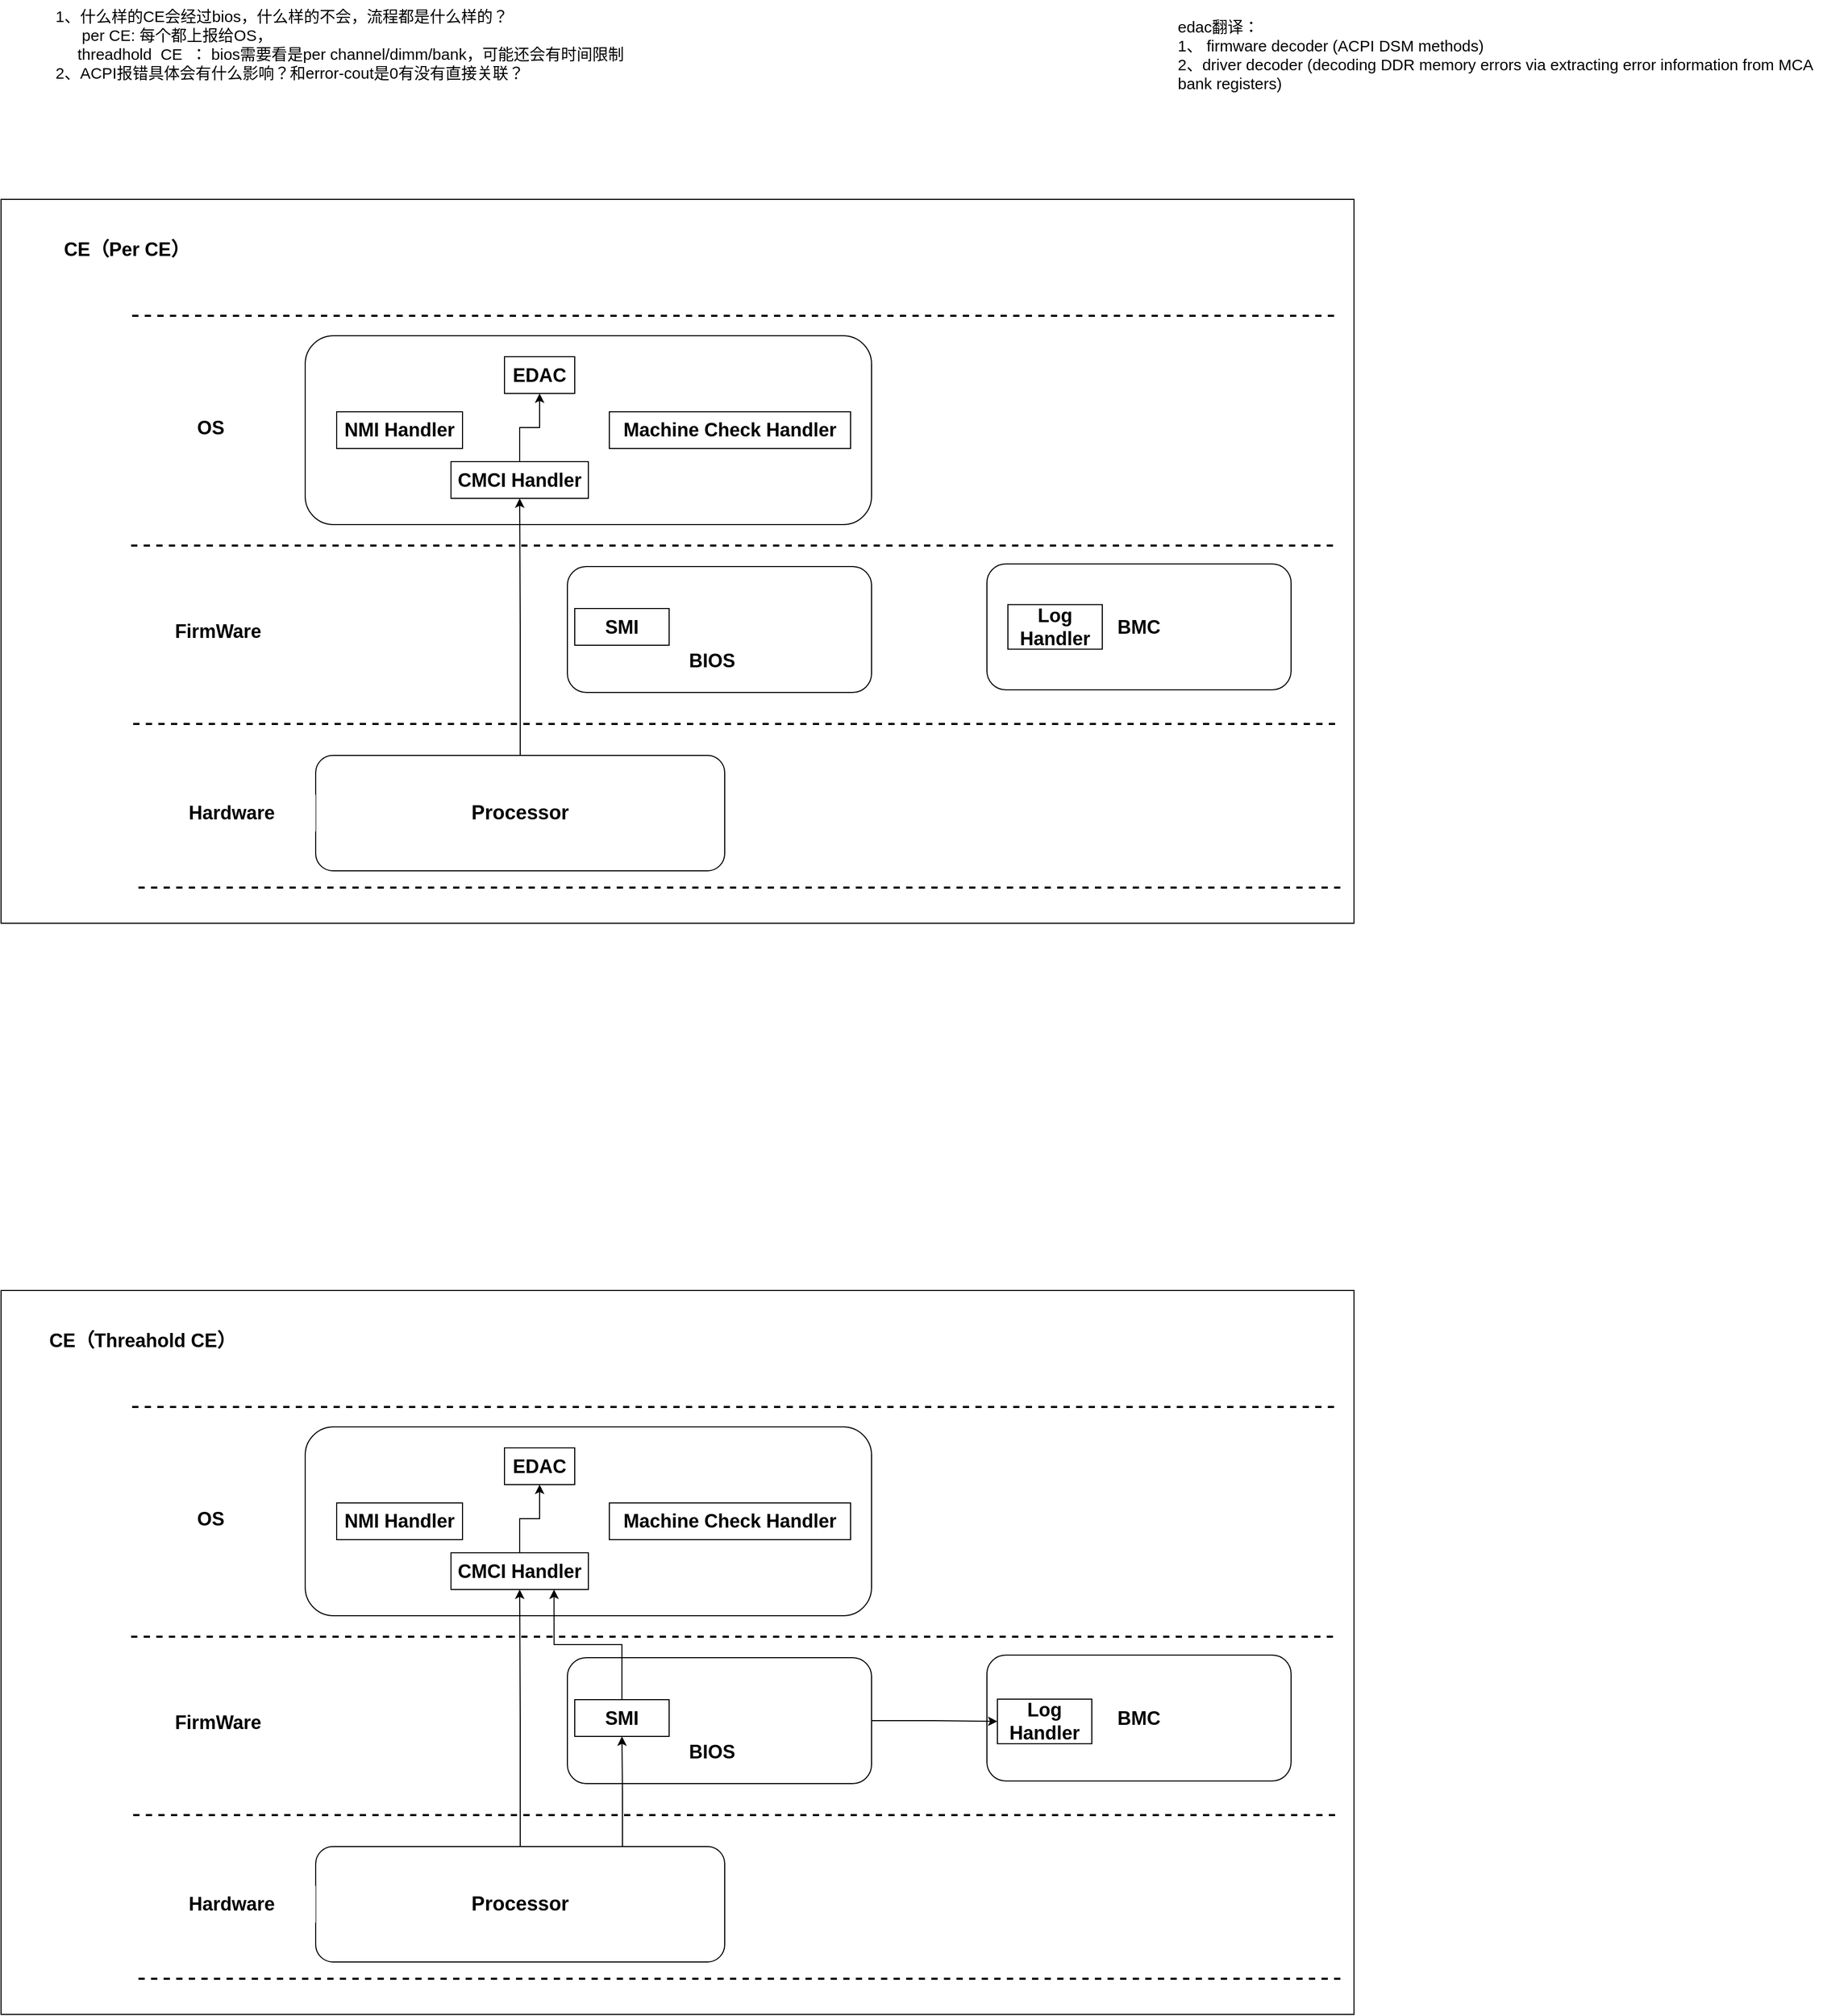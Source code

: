 <mxfile version="26.0.16">
  <diagram name="第 1 页" id="rlj1EhOwyE5IQuji69VM">
    <mxGraphModel dx="2901" dy="1106" grid="1" gridSize="10" guides="1" tooltips="1" connect="1" arrows="1" fold="1" page="1" pageScale="1" pageWidth="827" pageHeight="1169" math="0" shadow="0">
      <root>
        <mxCell id="0" />
        <mxCell id="1" parent="0" />
        <mxCell id="w8ARvZKWof2bboHtqKo6-19" value="" style="rounded=0;whiteSpace=wrap;html=1;" vertex="1" parent="1">
          <mxGeometry x="-170" y="200" width="1290" height="690" as="geometry" />
        </mxCell>
        <mxCell id="w8ARvZKWof2bboHtqKo6-1" value="Processor" style="rounded=1;whiteSpace=wrap;html=1;fontSize=19;fontStyle=1" vertex="1" parent="1">
          <mxGeometry x="130" y="730" width="390" height="110" as="geometry" />
        </mxCell>
        <mxCell id="w8ARvZKWof2bboHtqKo6-3" value="1、什么样的CE会经过bios，什么样的不会，流程都是什么样的？&lt;div&gt;&amp;nbsp; &amp;nbsp; &amp;nbsp; per CE: 每个都上报给OS，&lt;/div&gt;&lt;div&gt;&amp;nbsp; &amp;nbsp; &amp;nbsp;threadhold&amp;nbsp; CE&amp;nbsp; ： bios需要看是per channel/dimm/bank，可能还会有时间限制&lt;br&gt;&lt;div&gt;2、ACPI报错具体会有什么影响？和error-cout是0有没有直接关联？&lt;/div&gt;&lt;/div&gt;" style="text;html=1;align=left;verticalAlign=top;whiteSpace=wrap;rounded=0;fontSize=15;" vertex="1" parent="1">
          <mxGeometry x="-120" y="10" width="620" height="120" as="geometry" />
        </mxCell>
        <mxCell id="w8ARvZKWof2bboHtqKo6-5" value="" style="rounded=1;whiteSpace=wrap;html=1;" vertex="1" parent="1">
          <mxGeometry x="370" y="550" width="290" height="120" as="geometry" />
        </mxCell>
        <mxCell id="w8ARvZKWof2bboHtqKo6-7" value="&lt;b&gt;&lt;font style=&quot;font-size: 18px;&quot;&gt;BIOS&lt;/font&gt;&lt;/b&gt;" style="rounded=0;whiteSpace=wrap;html=1;strokeColor=none;" vertex="1" parent="1">
          <mxGeometry x="448" y="622.5" width="120" height="35" as="geometry" />
        </mxCell>
        <mxCell id="w8ARvZKWof2bboHtqKo6-6" value="&lt;b&gt;&lt;font style=&quot;font-size: 18px;&quot;&gt;SMI&lt;/font&gt;&lt;/b&gt;" style="rounded=0;whiteSpace=wrap;html=1;" vertex="1" parent="1">
          <mxGeometry x="377" y="590" width="90" height="35" as="geometry" />
        </mxCell>
        <mxCell id="w8ARvZKWof2bboHtqKo6-8" value="" style="rounded=1;whiteSpace=wrap;html=1;" vertex="1" parent="1">
          <mxGeometry x="120" y="330" width="540" height="180" as="geometry" />
        </mxCell>
        <mxCell id="w8ARvZKWof2bboHtqKo6-9" value="&lt;span style=&quot;font-size: 18px;&quot;&gt;&lt;b&gt;NMI Handler&lt;/b&gt;&lt;/span&gt;" style="rounded=0;whiteSpace=wrap;html=1;" vertex="1" parent="1">
          <mxGeometry x="150" y="402.5" width="120" height="35" as="geometry" />
        </mxCell>
        <mxCell id="w8ARvZKWof2bboHtqKo6-15" style="edgeStyle=orthogonalEdgeStyle;rounded=0;orthogonalLoop=1;jettySize=auto;html=1;entryX=0.5;entryY=1;entryDx=0;entryDy=0;" edge="1" parent="1" source="w8ARvZKWof2bboHtqKo6-10" target="w8ARvZKWof2bboHtqKo6-11">
          <mxGeometry relative="1" as="geometry" />
        </mxCell>
        <mxCell id="w8ARvZKWof2bboHtqKo6-10" value="&lt;span style=&quot;font-size: 18px;&quot;&gt;&lt;b&gt;CMCI Handler&lt;/b&gt;&lt;/span&gt;" style="rounded=0;whiteSpace=wrap;html=1;" vertex="1" parent="1">
          <mxGeometry x="259" y="450" width="131" height="35" as="geometry" />
        </mxCell>
        <mxCell id="w8ARvZKWof2bboHtqKo6-11" value="&lt;span style=&quot;font-size: 18px;&quot;&gt;&lt;b&gt;EDAC&lt;/b&gt;&lt;/span&gt;" style="rounded=0;whiteSpace=wrap;html=1;" vertex="1" parent="1">
          <mxGeometry x="310" y="350" width="67" height="35" as="geometry" />
        </mxCell>
        <mxCell id="w8ARvZKWof2bboHtqKo6-12" value="&lt;span style=&quot;font-size: 18px;&quot;&gt;&lt;b&gt;Machine Check Handler&lt;/b&gt;&lt;/span&gt;" style="rounded=0;whiteSpace=wrap;html=1;" vertex="1" parent="1">
          <mxGeometry x="410" y="402.5" width="230" height="35" as="geometry" />
        </mxCell>
        <mxCell id="w8ARvZKWof2bboHtqKo6-13" value="&lt;b&gt;&lt;font style=&quot;font-size: 18px;&quot;&gt;BMC&lt;/font&gt;&lt;/b&gt;" style="rounded=1;whiteSpace=wrap;html=1;" vertex="1" parent="1">
          <mxGeometry x="770" y="547.5" width="290" height="120" as="geometry" />
        </mxCell>
        <mxCell id="w8ARvZKWof2bboHtqKo6-16" value="edac翻译：&lt;div&gt;1、&lt;span style=&quot;background-color: transparent; color: light-dark(rgb(0, 0, 0), rgb(255, 255, 255));&quot;&gt; firmware decoder (ACPI DSM methods)&lt;/span&gt;&lt;/div&gt;&lt;div&gt;&lt;span style=&quot;background-color: transparent; color: light-dark(rgb(0, 0, 0), rgb(255, 255, 255));&quot;&gt;2、&lt;/span&gt;&lt;span style=&quot;background-color: transparent; color: light-dark(rgb(0, 0, 0), rgb(255, 255, 255));&quot;&gt;driver decoder (decoding DDR memory errors via extracting error&amp;nbsp;&lt;/span&gt;&lt;span style=&quot;background-color: transparent; color: light-dark(rgb(0, 0, 0), rgb(255, 255, 255));&quot;&gt;information from MCA bank registers)&amp;nbsp;&lt;/span&gt;&lt;/div&gt;" style="text;html=1;align=left;verticalAlign=top;whiteSpace=wrap;rounded=0;fontSize=15;" vertex="1" parent="1">
          <mxGeometry x="950" y="20" width="620" height="120" as="geometry" />
        </mxCell>
        <mxCell id="w8ARvZKWof2bboHtqKo6-17" style="edgeStyle=orthogonalEdgeStyle;rounded=0;orthogonalLoop=1;jettySize=auto;html=1;entryX=0.5;entryY=1;entryDx=0;entryDy=0;" edge="1" parent="1" source="w8ARvZKWof2bboHtqKo6-1" target="w8ARvZKWof2bboHtqKo6-10">
          <mxGeometry relative="1" as="geometry" />
        </mxCell>
        <mxCell id="w8ARvZKWof2bboHtqKo6-20" value="&lt;b&gt;&lt;font style=&quot;font-size: 18px;&quot;&gt;CE（Per CE）&lt;/font&gt;&lt;/b&gt;" style="rounded=0;whiteSpace=wrap;html=1;strokeColor=none;" vertex="1" parent="1">
          <mxGeometry x="-130" y="230" width="160" height="35" as="geometry" />
        </mxCell>
        <mxCell id="w8ARvZKWof2bboHtqKo6-21" value="" style="endArrow=none;dashed=1;html=1;rounded=0;strokeWidth=2;" edge="1" parent="1">
          <mxGeometry width="50" height="50" relative="1" as="geometry">
            <mxPoint x="1100" y="530" as="sourcePoint" />
            <mxPoint x="-50" y="530" as="targetPoint" />
          </mxGeometry>
        </mxCell>
        <mxCell id="w8ARvZKWof2bboHtqKo6-22" value="" style="endArrow=none;dashed=1;html=1;rounded=0;strokeWidth=2;" edge="1" parent="1">
          <mxGeometry width="50" height="50" relative="1" as="geometry">
            <mxPoint x="1101" y="311" as="sourcePoint" />
            <mxPoint x="-49" y="311" as="targetPoint" />
          </mxGeometry>
        </mxCell>
        <mxCell id="w8ARvZKWof2bboHtqKo6-23" value="" style="endArrow=none;dashed=1;html=1;rounded=0;strokeWidth=2;" edge="1" parent="1">
          <mxGeometry width="50" height="50" relative="1" as="geometry">
            <mxPoint x="1102" y="700" as="sourcePoint" />
            <mxPoint x="-48" y="700" as="targetPoint" />
          </mxGeometry>
        </mxCell>
        <mxCell id="w8ARvZKWof2bboHtqKo6-24" value="" style="endArrow=none;dashed=1;html=1;rounded=0;strokeWidth=2;" edge="1" parent="1">
          <mxGeometry width="50" height="50" relative="1" as="geometry">
            <mxPoint x="1107" y="856" as="sourcePoint" />
            <mxPoint x="-43" y="856" as="targetPoint" />
          </mxGeometry>
        </mxCell>
        <mxCell id="w8ARvZKWof2bboHtqKo6-25" value="&lt;b&gt;&lt;font style=&quot;font-size: 18px;&quot;&gt;OS&lt;/font&gt;&lt;/b&gt;" style="rounded=0;whiteSpace=wrap;html=1;strokeColor=none;" vertex="1" parent="1">
          <mxGeometry x="-50" y="400" width="160" height="35" as="geometry" />
        </mxCell>
        <mxCell id="w8ARvZKWof2bboHtqKo6-26" value="&lt;b&gt;&lt;font style=&quot;font-size: 18px;&quot;&gt;FirmWare&lt;/font&gt;&lt;/b&gt;" style="rounded=0;whiteSpace=wrap;html=1;strokeColor=none;" vertex="1" parent="1">
          <mxGeometry x="-43" y="594" width="160" height="35" as="geometry" />
        </mxCell>
        <mxCell id="w8ARvZKWof2bboHtqKo6-27" value="&lt;b&gt;&lt;font style=&quot;font-size: 18px;&quot;&gt;Hardware&lt;/font&gt;&lt;/b&gt;" style="rounded=0;whiteSpace=wrap;html=1;strokeColor=none;" vertex="1" parent="1">
          <mxGeometry x="-30" y="767.5" width="160" height="35" as="geometry" />
        </mxCell>
        <mxCell id="w8ARvZKWof2bboHtqKo6-28" value="" style="rounded=0;whiteSpace=wrap;html=1;" vertex="1" parent="1">
          <mxGeometry x="-170" y="1240" width="1290" height="690" as="geometry" />
        </mxCell>
        <mxCell id="w8ARvZKWof2bboHtqKo6-29" value="Processor" style="rounded=1;whiteSpace=wrap;html=1;fontSize=19;fontStyle=1" vertex="1" parent="1">
          <mxGeometry x="130" y="1770" width="390" height="110" as="geometry" />
        </mxCell>
        <mxCell id="w8ARvZKWof2bboHtqKo6-30" value="" style="rounded=1;whiteSpace=wrap;html=1;" vertex="1" parent="1">
          <mxGeometry x="370" y="1590" width="290" height="120" as="geometry" />
        </mxCell>
        <mxCell id="w8ARvZKWof2bboHtqKo6-31" value="&lt;b&gt;&lt;font style=&quot;font-size: 18px;&quot;&gt;BIOS&lt;/font&gt;&lt;/b&gt;" style="rounded=0;whiteSpace=wrap;html=1;strokeColor=none;" vertex="1" parent="1">
          <mxGeometry x="448" y="1662.5" width="120" height="35" as="geometry" />
        </mxCell>
        <mxCell id="w8ARvZKWof2bboHtqKo6-32" value="&lt;b&gt;&lt;font style=&quot;font-size: 18px;&quot;&gt;SMI&lt;/font&gt;&lt;/b&gt;" style="rounded=0;whiteSpace=wrap;html=1;" vertex="1" parent="1">
          <mxGeometry x="377" y="1630" width="90" height="35" as="geometry" />
        </mxCell>
        <mxCell id="w8ARvZKWof2bboHtqKo6-33" value="" style="rounded=1;whiteSpace=wrap;html=1;" vertex="1" parent="1">
          <mxGeometry x="120" y="1370" width="540" height="180" as="geometry" />
        </mxCell>
        <mxCell id="w8ARvZKWof2bboHtqKo6-34" value="&lt;span style=&quot;font-size: 18px;&quot;&gt;&lt;b&gt;NMI Handler&lt;/b&gt;&lt;/span&gt;" style="rounded=0;whiteSpace=wrap;html=1;" vertex="1" parent="1">
          <mxGeometry x="150" y="1442.5" width="120" height="35" as="geometry" />
        </mxCell>
        <mxCell id="w8ARvZKWof2bboHtqKo6-35" style="edgeStyle=orthogonalEdgeStyle;rounded=0;orthogonalLoop=1;jettySize=auto;html=1;entryX=0.5;entryY=1;entryDx=0;entryDy=0;" edge="1" parent="1" source="w8ARvZKWof2bboHtqKo6-36" target="w8ARvZKWof2bboHtqKo6-37">
          <mxGeometry relative="1" as="geometry" />
        </mxCell>
        <mxCell id="w8ARvZKWof2bboHtqKo6-36" value="&lt;span style=&quot;font-size: 18px;&quot;&gt;&lt;b&gt;CMCI Handler&lt;/b&gt;&lt;/span&gt;" style="rounded=0;whiteSpace=wrap;html=1;" vertex="1" parent="1">
          <mxGeometry x="259" y="1490" width="131" height="35" as="geometry" />
        </mxCell>
        <mxCell id="w8ARvZKWof2bboHtqKo6-37" value="&lt;span style=&quot;font-size: 18px;&quot;&gt;&lt;b&gt;EDAC&lt;/b&gt;&lt;/span&gt;" style="rounded=0;whiteSpace=wrap;html=1;" vertex="1" parent="1">
          <mxGeometry x="310" y="1390" width="67" height="35" as="geometry" />
        </mxCell>
        <mxCell id="w8ARvZKWof2bboHtqKo6-38" value="&lt;span style=&quot;font-size: 18px;&quot;&gt;&lt;b&gt;Machine Check Handler&lt;/b&gt;&lt;/span&gt;" style="rounded=0;whiteSpace=wrap;html=1;" vertex="1" parent="1">
          <mxGeometry x="410" y="1442.5" width="230" height="35" as="geometry" />
        </mxCell>
        <mxCell id="w8ARvZKWof2bboHtqKo6-39" value="&lt;b&gt;&lt;font style=&quot;font-size: 18px;&quot;&gt;BMC&lt;/font&gt;&lt;/b&gt;" style="rounded=1;whiteSpace=wrap;html=1;" vertex="1" parent="1">
          <mxGeometry x="770" y="1587.5" width="290" height="120" as="geometry" />
        </mxCell>
        <mxCell id="w8ARvZKWof2bboHtqKo6-40" style="edgeStyle=orthogonalEdgeStyle;rounded=0;orthogonalLoop=1;jettySize=auto;html=1;entryX=0.5;entryY=1;entryDx=0;entryDy=0;" edge="1" parent="1" source="w8ARvZKWof2bboHtqKo6-29" target="w8ARvZKWof2bboHtqKo6-36">
          <mxGeometry relative="1" as="geometry" />
        </mxCell>
        <mxCell id="w8ARvZKWof2bboHtqKo6-41" value="&lt;b&gt;&lt;font style=&quot;font-size: 18px;&quot;&gt;CE（Threahold CE）&lt;/font&gt;&lt;/b&gt;" style="rounded=0;whiteSpace=wrap;html=1;strokeColor=none;" vertex="1" parent="1">
          <mxGeometry x="-130" y="1270" width="190" height="35" as="geometry" />
        </mxCell>
        <mxCell id="w8ARvZKWof2bboHtqKo6-42" value="" style="endArrow=none;dashed=1;html=1;rounded=0;strokeWidth=2;" edge="1" parent="1">
          <mxGeometry width="50" height="50" relative="1" as="geometry">
            <mxPoint x="1100" y="1570" as="sourcePoint" />
            <mxPoint x="-50" y="1570" as="targetPoint" />
          </mxGeometry>
        </mxCell>
        <mxCell id="w8ARvZKWof2bboHtqKo6-43" value="" style="endArrow=none;dashed=1;html=1;rounded=0;strokeWidth=2;" edge="1" parent="1">
          <mxGeometry width="50" height="50" relative="1" as="geometry">
            <mxPoint x="1101" y="1351" as="sourcePoint" />
            <mxPoint x="-49" y="1351" as="targetPoint" />
          </mxGeometry>
        </mxCell>
        <mxCell id="w8ARvZKWof2bboHtqKo6-44" value="" style="endArrow=none;dashed=1;html=1;rounded=0;strokeWidth=2;" edge="1" parent="1">
          <mxGeometry width="50" height="50" relative="1" as="geometry">
            <mxPoint x="1102" y="1740" as="sourcePoint" />
            <mxPoint x="-48" y="1740" as="targetPoint" />
          </mxGeometry>
        </mxCell>
        <mxCell id="w8ARvZKWof2bboHtqKo6-45" value="" style="endArrow=none;dashed=1;html=1;rounded=0;strokeWidth=2;" edge="1" parent="1">
          <mxGeometry width="50" height="50" relative="1" as="geometry">
            <mxPoint x="1107" y="1896" as="sourcePoint" />
            <mxPoint x="-43" y="1896" as="targetPoint" />
          </mxGeometry>
        </mxCell>
        <mxCell id="w8ARvZKWof2bboHtqKo6-46" value="&lt;b&gt;&lt;font style=&quot;font-size: 18px;&quot;&gt;OS&lt;/font&gt;&lt;/b&gt;" style="rounded=0;whiteSpace=wrap;html=1;strokeColor=none;" vertex="1" parent="1">
          <mxGeometry x="-50" y="1440" width="160" height="35" as="geometry" />
        </mxCell>
        <mxCell id="w8ARvZKWof2bboHtqKo6-47" value="&lt;b&gt;&lt;font style=&quot;font-size: 18px;&quot;&gt;FirmWare&lt;/font&gt;&lt;/b&gt;" style="rounded=0;whiteSpace=wrap;html=1;strokeColor=none;" vertex="1" parent="1">
          <mxGeometry x="-43" y="1634" width="160" height="35" as="geometry" />
        </mxCell>
        <mxCell id="w8ARvZKWof2bboHtqKo6-48" value="&lt;b&gt;&lt;font style=&quot;font-size: 18px;&quot;&gt;Hardware&lt;/font&gt;&lt;/b&gt;" style="rounded=0;whiteSpace=wrap;html=1;strokeColor=none;" vertex="1" parent="1">
          <mxGeometry x="-30" y="1807.5" width="160" height="35" as="geometry" />
        </mxCell>
        <mxCell id="w8ARvZKWof2bboHtqKo6-49" style="edgeStyle=orthogonalEdgeStyle;rounded=0;orthogonalLoop=1;jettySize=auto;html=1;exitX=0.75;exitY=0;exitDx=0;exitDy=0;entryX=0.5;entryY=1;entryDx=0;entryDy=0;" edge="1" parent="1" source="w8ARvZKWof2bboHtqKo6-29" target="w8ARvZKWof2bboHtqKo6-32">
          <mxGeometry relative="1" as="geometry" />
        </mxCell>
        <mxCell id="w8ARvZKWof2bboHtqKo6-50" value="&lt;b&gt;&lt;font style=&quot;font-size: 18px;&quot;&gt;Log Handler&lt;/font&gt;&lt;/b&gt;" style="rounded=0;whiteSpace=wrap;html=1;" vertex="1" parent="1">
          <mxGeometry x="780" y="1629.5" width="90" height="42.5" as="geometry" />
        </mxCell>
        <mxCell id="w8ARvZKWof2bboHtqKo6-52" style="edgeStyle=orthogonalEdgeStyle;rounded=0;orthogonalLoop=1;jettySize=auto;html=1;entryX=0;entryY=0.5;entryDx=0;entryDy=0;" edge="1" parent="1" source="w8ARvZKWof2bboHtqKo6-30" target="w8ARvZKWof2bboHtqKo6-50">
          <mxGeometry relative="1" as="geometry" />
        </mxCell>
        <mxCell id="w8ARvZKWof2bboHtqKo6-53" value="&lt;b&gt;&lt;font style=&quot;font-size: 18px;&quot;&gt;Log Handler&lt;/font&gt;&lt;/b&gt;" style="rounded=0;whiteSpace=wrap;html=1;" vertex="1" parent="1">
          <mxGeometry x="790" y="586.25" width="90" height="42.5" as="geometry" />
        </mxCell>
        <mxCell id="w8ARvZKWof2bboHtqKo6-54" style="edgeStyle=orthogonalEdgeStyle;rounded=0;orthogonalLoop=1;jettySize=auto;html=1;entryX=0.75;entryY=1;entryDx=0;entryDy=0;" edge="1" parent="1" source="w8ARvZKWof2bboHtqKo6-32" target="w8ARvZKWof2bboHtqKo6-36">
          <mxGeometry relative="1" as="geometry" />
        </mxCell>
      </root>
    </mxGraphModel>
  </diagram>
</mxfile>
